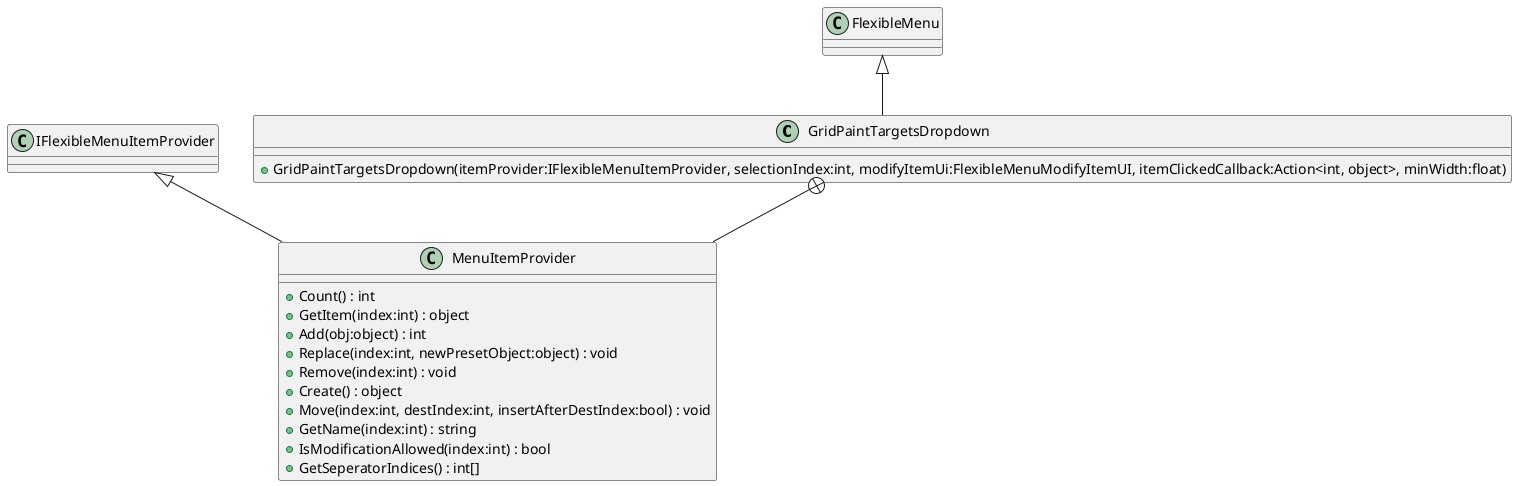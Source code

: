 @startuml
class GridPaintTargetsDropdown {
    + GridPaintTargetsDropdown(itemProvider:IFlexibleMenuItemProvider, selectionIndex:int, modifyItemUi:FlexibleMenuModifyItemUI, itemClickedCallback:Action<int, object>, minWidth:float)
}
class MenuItemProvider {
    + Count() : int
    + GetItem(index:int) : object
    + Add(obj:object) : int
    + Replace(index:int, newPresetObject:object) : void
    + Remove(index:int) : void
    + Create() : object
    + Move(index:int, destIndex:int, insertAfterDestIndex:bool) : void
    + GetName(index:int) : string
    + IsModificationAllowed(index:int) : bool
    + GetSeperatorIndices() : int[]
}
FlexibleMenu <|-- GridPaintTargetsDropdown
GridPaintTargetsDropdown +-- MenuItemProvider
IFlexibleMenuItemProvider <|-- MenuItemProvider
@enduml
